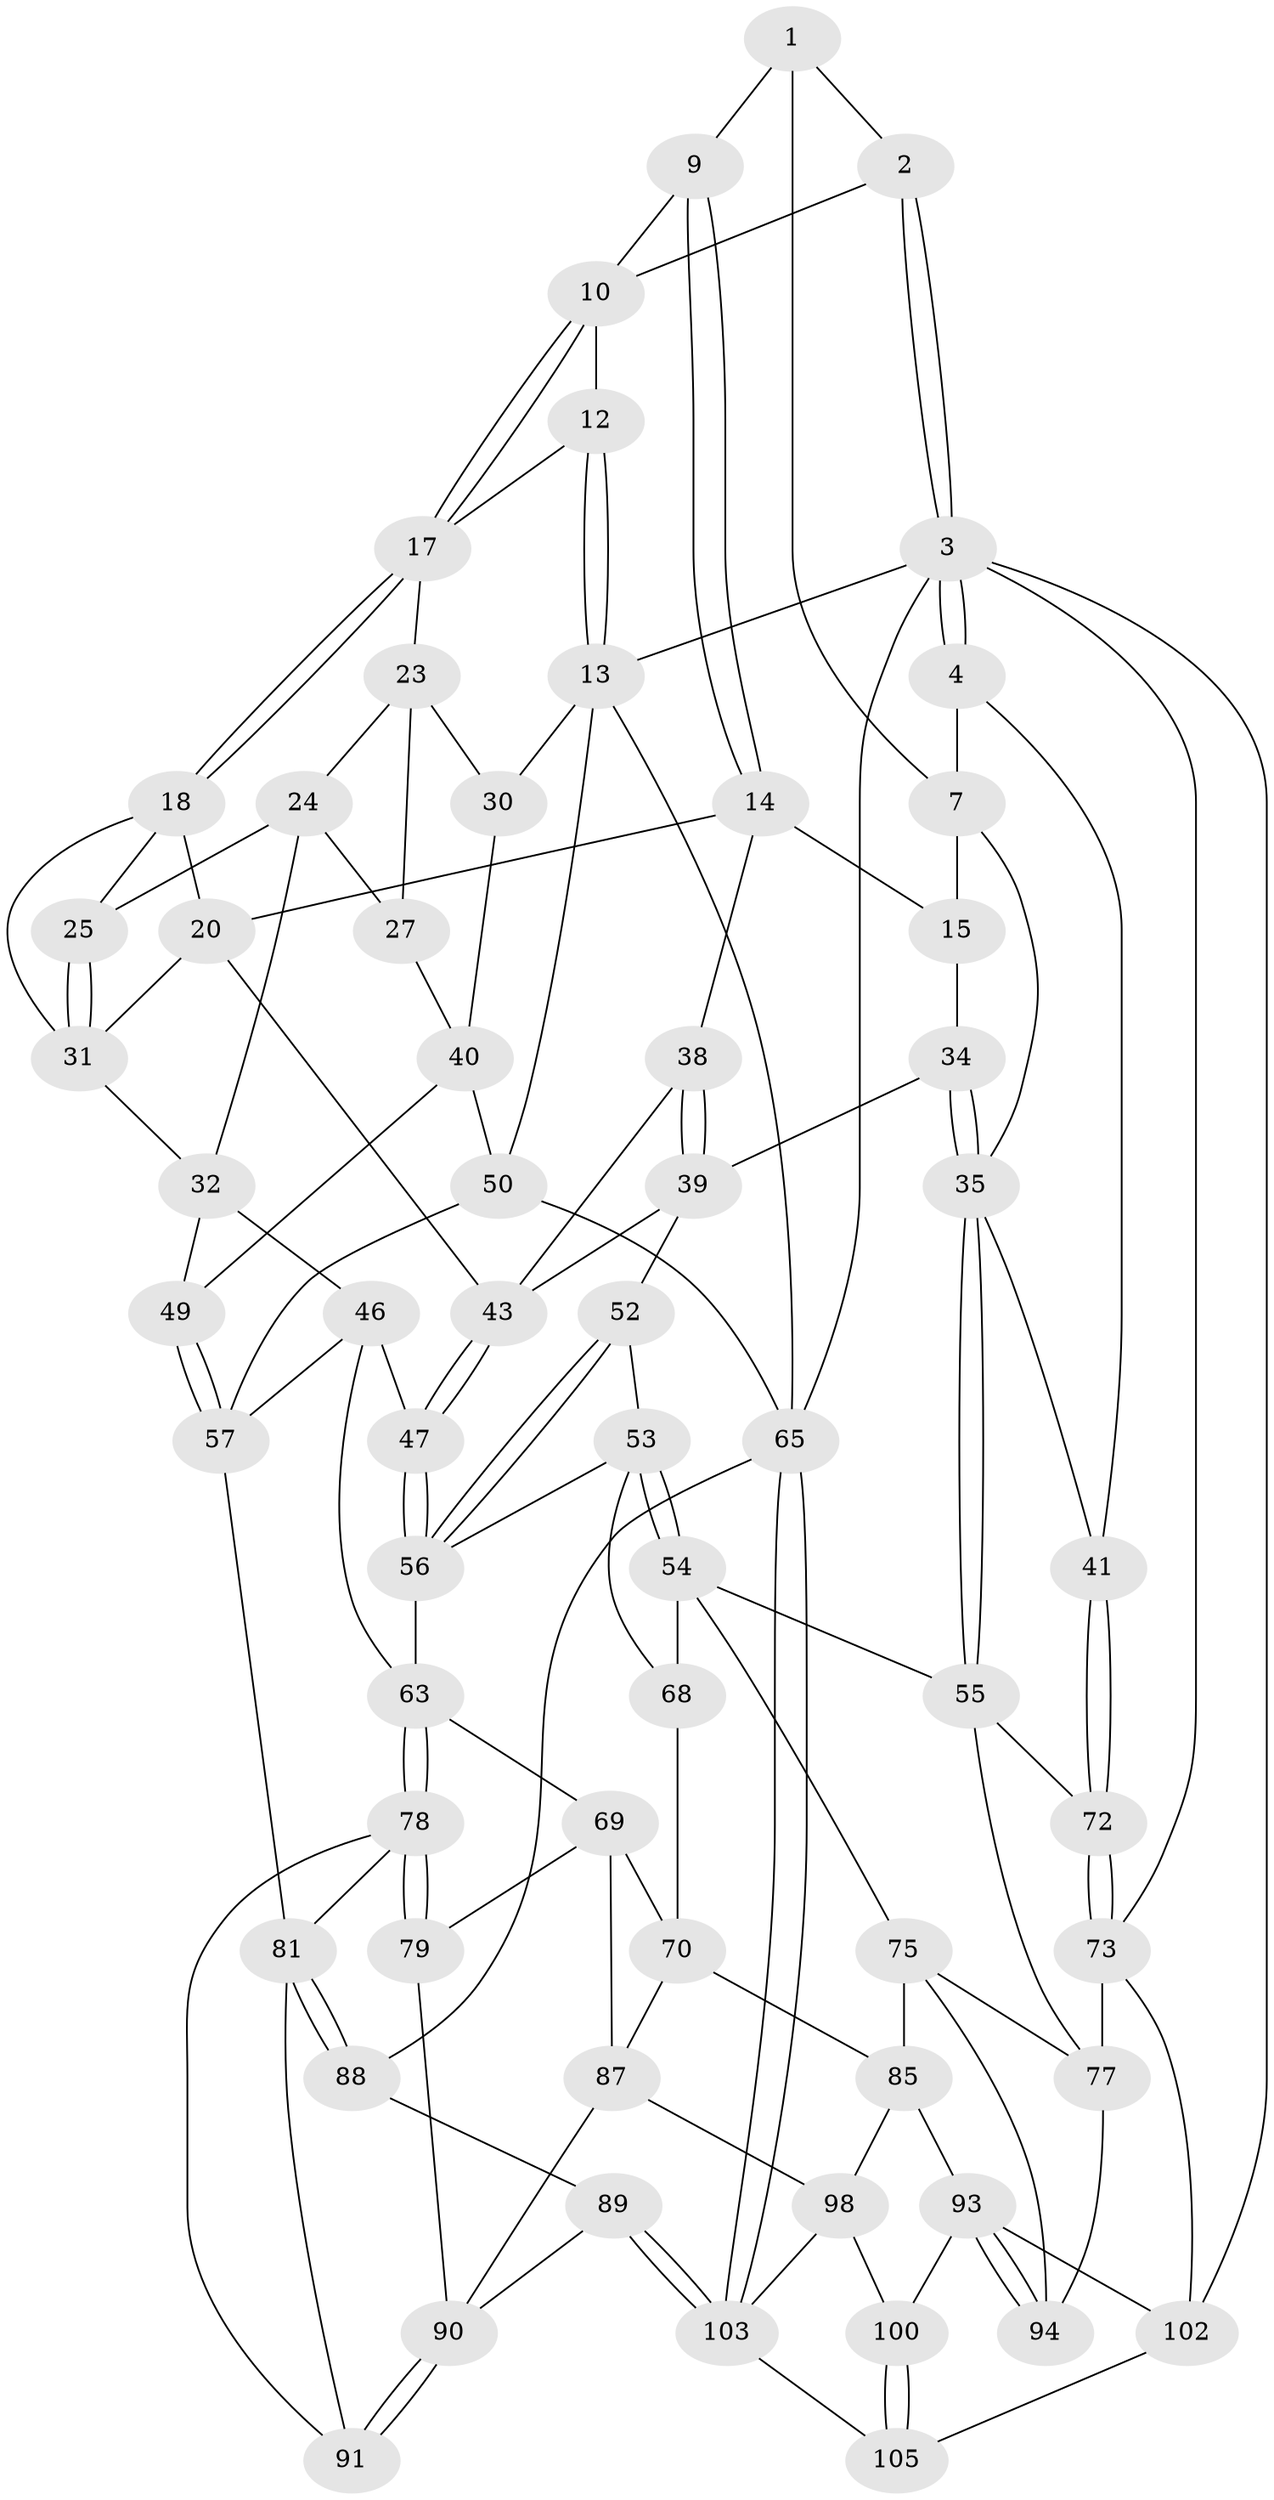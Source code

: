 // Generated by graph-tools (version 1.1) at 2025/52/02/27/25 19:52:39]
// undirected, 63 vertices, 141 edges
graph export_dot {
graph [start="1"]
  node [color=gray90,style=filled];
  1 [pos="+0.26319454326401176+0",super="+6"];
  2 [pos="+0.24930793547612795+0"];
  3 [pos="+0+0",super="+74"];
  4 [pos="+0+0",super="+5"];
  7 [pos="+0.2785751685259058+0.12567080384096121",super="+8"];
  9 [pos="+0.5615063360242971+0.03354051206570234"];
  10 [pos="+0.6240007746740255+0",super="+11"];
  12 [pos="+1+0"];
  13 [pos="+1+0",super="+29"];
  14 [pos="+0.43873341049010106+0.19235229646619986",super="+21"];
  15 [pos="+0.4223984585854505+0.19837258425805354",super="+16"];
  17 [pos="+0.6343725803288552+0.010913635729484639",super="+22"];
  18 [pos="+0.6392454675177689+0.029642653188763413",super="+19"];
  20 [pos="+0.586312896573462+0.2662679437946695",super="+42"];
  23 [pos="+0.8437073546628746+0.18229428615236173",super="+26"];
  24 [pos="+0.7989621229905651+0.18719550377191352",super="+28"];
  25 [pos="+0.7412254183215904+0.17581171429715958"];
  27 [pos="+0.8631904138586194+0.2930997119348531"];
  30 [pos="+0.9703838113458805+0.2264199840117969"];
  31 [pos="+0.7232111699294601+0.27673129459557244",super="+33"];
  32 [pos="+0.7840598718425354+0.3539341473261612",super="+45"];
  34 [pos="+0.31497914861123905+0.33453843928227056",super="+37"];
  35 [pos="+0.07800211872441014+0.4027319308550736",super="+36"];
  38 [pos="+0.5403569035289211+0.31403662845253805"];
  39 [pos="+0.4565304736018148+0.3875570794662364",super="+51"];
  40 [pos="+0.9391835007690934+0.3387175307183554",super="+48"];
  41 [pos="+0+0.37406132011940796"];
  43 [pos="+0.632117247614649+0.4104347222187395",super="+44"];
  46 [pos="+0.7093586272396009+0.44676167615079154",super="+59"];
  47 [pos="+0.6450254652048276+0.4363508681105469"];
  49 [pos="+0.8557787406615044+0.4288127314055669"];
  50 [pos="+1+0.4539087808473618",super="+60"];
  52 [pos="+0.45921725089120646+0.4242590338648087"];
  53 [pos="+0.42080847832291907+0.4509984901141047",super="+62"];
  54 [pos="+0.18116277376462323+0.507634432706735",super="+67"];
  55 [pos="+0.09453411147192271+0.42314338398659807",super="+71"];
  56 [pos="+0.5419131531184835+0.5028027935676556",super="+61"];
  57 [pos="+0.8669335111729932+0.5104974713795958",super="+58"];
  63 [pos="+0.5976486750765708+0.6231449481363646",super="+64"];
  65 [pos="+1+1",super="+66"];
  68 [pos="+0.3146403054174003+0.6261386859189646"];
  69 [pos="+0.47600911876219554+0.6533778126521267",super="+80"];
  70 [pos="+0.3497435796032225+0.653501900482411",super="+84"];
  72 [pos="+0+0.7742219478369216"];
  73 [pos="+0+1",super="+96"];
  75 [pos="+0.21781463644987306+0.6530516518797873",super="+76"];
  77 [pos="+0.061854703763644374+0.7509145989015253",super="+95"];
  78 [pos="+0.6088960309025597+0.7155389859338608",super="+83"];
  79 [pos="+0.572604220561622+0.7631556951635337"];
  81 [pos="+0.8112722015252928+0.637484121546594",super="+82"];
  85 [pos="+0.388647996302449+0.8158925496319015",super="+86"];
  87 [pos="+0.4723095225374447+0.803101718628066",super="+97"];
  88 [pos="+0.9110909443284128+0.7318300883025518"];
  89 [pos="+0.8743053304770186+0.7908189987667982"];
  90 [pos="+0.7093746056066436+0.8163062113552445",super="+92"];
  91 [pos="+0.68980042282774+0.7740033286019812"];
  93 [pos="+0.20480816680114475+0.899132427868646",super="+101"];
  94 [pos="+0.18731888968954216+0.8753436624062957"];
  98 [pos="+0.6103385647907108+1",super="+99"];
  100 [pos="+0.3374027659884858+0.8866376737347219"];
  102 [pos="+0.18423430863012838+1",super="+106"];
  103 [pos="+0.8223487227593743+1",super="+104"];
  105 [pos="+0.5241596374168147+1"];
  1 -- 2;
  1 -- 9;
  1 -- 7;
  2 -- 3;
  2 -- 3;
  2 -- 10;
  3 -- 4;
  3 -- 4;
  3 -- 13;
  3 -- 73;
  3 -- 65;
  3 -- 102;
  4 -- 41;
  4 -- 7;
  7 -- 15;
  7 -- 35;
  9 -- 10;
  9 -- 14;
  9 -- 14;
  10 -- 17;
  10 -- 17;
  10 -- 12;
  12 -- 13;
  12 -- 13;
  12 -- 17;
  13 -- 65;
  13 -- 50;
  13 -- 30;
  14 -- 15;
  14 -- 38;
  14 -- 20;
  15 -- 34 [weight=2];
  17 -- 18;
  17 -- 18;
  17 -- 23;
  18 -- 25;
  18 -- 20;
  18 -- 31;
  20 -- 43;
  20 -- 31;
  23 -- 24;
  23 -- 27;
  23 -- 30;
  24 -- 25;
  24 -- 32;
  24 -- 27;
  25 -- 31;
  25 -- 31;
  27 -- 40;
  30 -- 40;
  31 -- 32;
  32 -- 49;
  32 -- 46;
  34 -- 35;
  34 -- 35;
  34 -- 39;
  35 -- 55;
  35 -- 55;
  35 -- 41;
  38 -- 39;
  38 -- 39;
  38 -- 43;
  39 -- 43;
  39 -- 52;
  40 -- 49;
  40 -- 50;
  41 -- 72;
  41 -- 72;
  43 -- 47;
  43 -- 47;
  46 -- 47;
  46 -- 63;
  46 -- 57;
  47 -- 56;
  47 -- 56;
  49 -- 57;
  49 -- 57;
  50 -- 57;
  50 -- 65;
  52 -- 53;
  52 -- 56;
  52 -- 56;
  53 -- 54;
  53 -- 54;
  53 -- 68;
  53 -- 56;
  54 -- 55;
  54 -- 75;
  54 -- 68;
  55 -- 72;
  55 -- 77;
  56 -- 63;
  57 -- 81;
  63 -- 78;
  63 -- 78;
  63 -- 69;
  65 -- 103;
  65 -- 103;
  65 -- 88;
  68 -- 70;
  69 -- 70;
  69 -- 87;
  69 -- 79;
  70 -- 85;
  70 -- 87;
  72 -- 73;
  72 -- 73;
  73 -- 102;
  73 -- 77;
  75 -- 77;
  75 -- 94;
  75 -- 85;
  77 -- 94;
  78 -- 79;
  78 -- 79;
  78 -- 81;
  78 -- 91;
  79 -- 90;
  81 -- 88;
  81 -- 88;
  81 -- 91;
  85 -- 98;
  85 -- 93;
  87 -- 98;
  87 -- 90;
  88 -- 89;
  89 -- 90;
  89 -- 103;
  89 -- 103;
  90 -- 91;
  90 -- 91;
  93 -- 94;
  93 -- 94;
  93 -- 100;
  93 -- 102;
  98 -- 100;
  98 -- 103;
  100 -- 105;
  100 -- 105;
  102 -- 105;
  103 -- 105;
}
